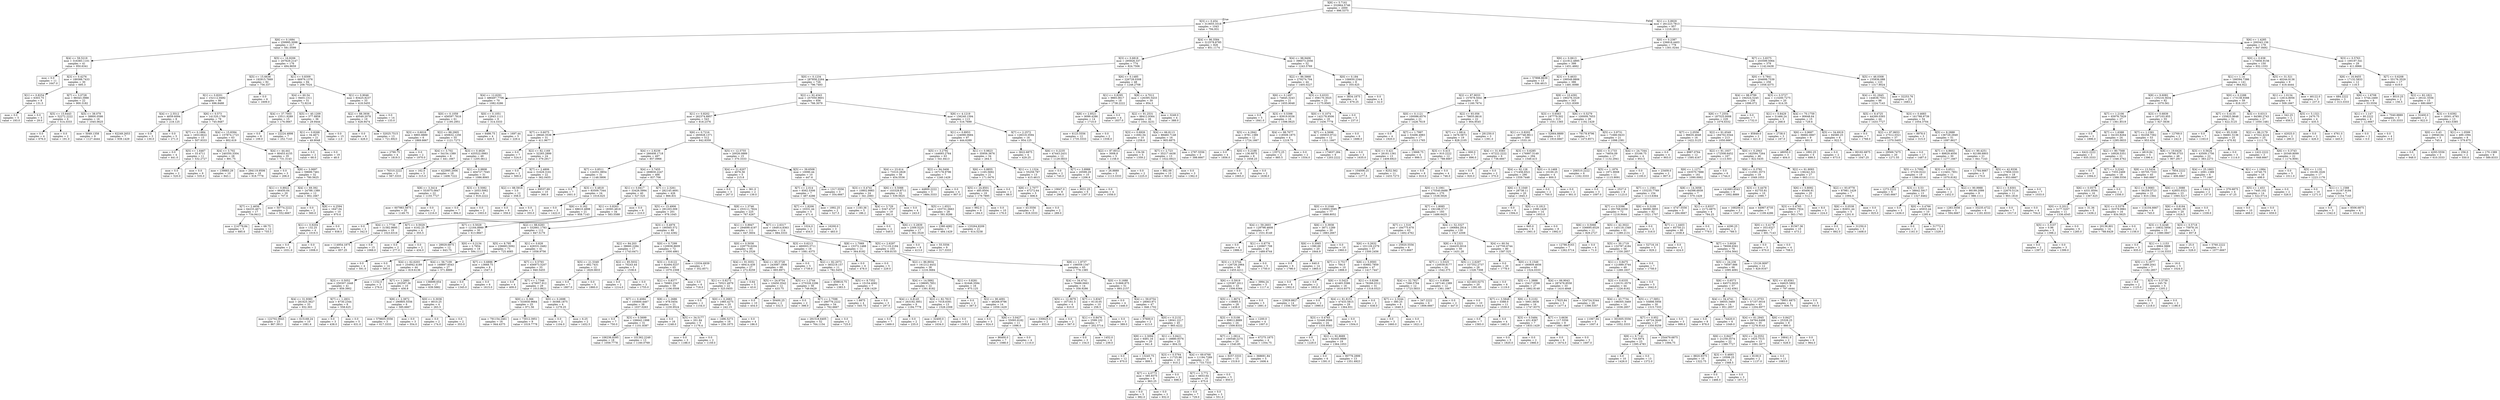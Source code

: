 digraph Tree {
node [shape=box] ;
0 [label="X[8] <= 5.7161\nmse = 332864.5746\nsamples = 2000\nvalue = 996.5375"] ;
1 [label="X[3] <= 0.454\nmse = 313655.3318\nsamples = 1043\nvalue = 794.931"] ;
0 -> 1 [labeldistance=2.5, labelangle=45, headlabel="True"] ;
2 [label="X[6] <= 0.1684\nmse = 259995.3098\nsamples = 217\nvalue = 581.0599"] ;
1 -> 2 ;
3 [label="X[4] <= 59.5219\nmse = 316383.1101\nsamples = 41\nvalue = 950.6341"] ;
2 -> 3 ;
4 [label="mse = 0.0\nsamples = 11\nvalue = 1647.0"] ;
3 -> 4 ;
5 [label="X[3] <= 0.4276\nmse = 189388.7433\nsamples = 30\nvalue = 695.3"] ;
3 -> 5 ;
6 [label="X[1] <= 0.8254\nmse = 6303.75\nsamples = 8\nvalue = 131.5"] ;
5 -> 6 ;
7 [label="mse = 0.0\nsamples = 5\nvalue = 193.0"] ;
6 -> 7 ;
8 [label="mse = 0.0\nsamples = 3\nvalue = 29.0"] ;
6 -> 8 ;
9 [label="X[7] <= 3.0728\nmse = 98343.3988\nsamples = 22\nvalue = 900.3182"] ;
5 -> 9 ;
10 [label="X[5] <= 15.6443\nmse = 52272.2222\nsamples = 6\nvalue = 514.3333"] ;
9 -> 10 ;
11 [label="mse = 0.0\nsamples = 4\nvalue = 676.0"] ;
10 -> 11 ;
12 [label="mse = 0.0\nsamples = 2\nvalue = 191.0"] ;
10 -> 12 ;
13 [label="X[5] <= 38.079\nmse = 38800.0586\nsamples = 16\nvalue = 1045.0625"] ;
9 -> 13 ;
14 [label="mse = 5049.1358\nsamples = 9\nvalue = 1127.4444"] ;
13 -> 14 ;
15 [label="mse = 62249.2653\nsamples = 7\nvalue = 939.1429"] ;
13 -> 15 ;
16 [label="X[5] <= 16.9206\nmse = 207629.2147\nsamples = 176\nvalue = 494.9659"] ;
2 -> 16 ;
17 [label="X[5] <= 15.6638\nmse = 192915.7669\nsamples = 92\nvalue = 756.337"] ;
16 -> 17 ;
18 [label="X[1] <= 0.8201\nmse = 152112.8492\nsamples = 86\nvalue = 696.8488"] ;
17 -> 18 ;
19 [label="X[4] <= 2.5512\nmse = 4659.6094\nsamples = 8\nvalue = 218.125"] ;
18 -> 19 ;
20 [label="mse = 0.0\nsamples = 3\nvalue = 130.0"] ;
19 -> 20 ;
21 [label="mse = 0.0\nsamples = 5\nvalue = 271.0"] ;
19 -> 21 ;
22 [label="X[6] <= 0.573\nmse = 141320.1769\nsamples = 78\nvalue = 745.9487"] ;
18 -> 22 ;
23 [label="X[7] <= 0.1884\nmse = 1653.6622\nsamples = 15\nvalue = 507.9333"] ;
22 -> 23 ;
24 [label="mse = 0.0\nsamples = 4\nvalue = 441.0"] ;
23 -> 24 ;
25 [label="X[5] <= 1.6467\nmse = 33.4711\nsamples = 11\nvalue = 532.2727"] ;
23 -> 25 ;
26 [label="mse = 0.0\nsamples = 2\nvalue = 520.0"] ;
25 -> 26 ;
27 [label="mse = 0.0\nsamples = 9\nvalue = 535.0"] ;
25 -> 27 ;
28 [label="X[4] <= 15.8394\nmse = 157874.1723\nsamples = 63\nvalue = 802.619"] ;
22 -> 28 ;
29 [label="X[4] <= 3.702\nmse = 240350.3304\nsamples = 28\nvalue = 891.75"] ;
28 -> 29 ;
30 [label="mse = 139883.29\nsamples = 10\nvalue = 843.1"] ;
29 -> 30 ;
31 [label="mse = 294119.9506\nsamples = 18\nvalue = 918.7778"] ;
29 -> 31 ;
32 [label="X[4] <= 44.441\nmse = 80453.4155\nsamples = 35\nvalue = 731.3143"] ;
28 -> 32 ;
33 [label="mse = 0.0\nsamples = 3\nvalue = 206.0"] ;
32 -> 33 ;
34 [label="X[8] <= 3.0697\nmse = 59699.7461\nsamples = 32\nvalue = 780.5625"] ;
32 -> 34 ;
35 [label="X[1] <= 0.8922\nmse = 66450.64\nsamples = 20\nvalue = 707.6"] ;
34 -> 35 ;
36 [label="X[7] <= 2.4656\nmse = 64233.4671\nsamples = 17\nvalue = 734.9412"] ;
35 -> 36 ;
37 [label="mse = 214779.84\nsamples = 5\nvalue = 685.6"] ;
36 -> 37 ;
38 [label="mse = 68.75\nsamples = 12\nvalue = 755.5"] ;
36 -> 38 ;
39 [label="mse = 50774.2222\nsamples = 3\nvalue = 552.6667"] ;
35 -> 39 ;
40 [label="X[4] <= 69.392\nmse = 24788.1389\nsamples = 12\nvalue = 902.1667"] ;
34 -> 40 ;
41 [label="mse = 0.0\nsamples = 2\nvalue = 560.0"] ;
40 -> 41 ;
42 [label="X[8] <= 4.2594\nmse = 1647.04\nsamples = 10\nvalue = 970.6"] ;
40 -> 42 ;
43 [label="X[1] <= 0.9204\nmse = 132.25\nsamples = 4\nvalue = 1019.5"] ;
42 -> 43 ;
44 [label="mse = 0.0\nsamples = 2\nvalue = 1031.0"] ;
43 -> 44 ;
45 [label="mse = 0.0\nsamples = 2\nvalue = 1008.0"] ;
43 -> 45 ;
46 [label="mse = 0.0\nsamples = 6\nvalue = 938.0"] ;
42 -> 46 ;
47 [label="mse = 0.0\nsamples = 6\nvalue = 1609.0"] ;
17 -> 47 ;
48 [label="X[1] <= 0.8309\nmse = 66976.1376\nsamples = 84\nvalue = 208.7024"] ;
16 -> 48 ;
49 [label="X[4] <= 60.54\nmse = 9403.1311\nsamples = 51\nvalue = 72.9216"] ;
48 -> 49 ;
50 [label="X[4] <= 37.7003\nmse = 15511.9289\nsamples = 15\nvalue = 176.0667"] ;
49 -> 50 ;
51 [label="mse = 0.0\nsamples = 8\nvalue = 109.0"] ;
50 -> 51 ;
52 [label="mse = 22224.4898\nsamples = 7\nvalue = 252.7143"] ;
50 -> 52 ;
53 [label="X[5] <= 40.1209\nmse = 577.8858\nsamples = 36\nvalue = 29.9444"] ;
49 -> 53 ;
54 [label="X[1] <= 0.8268\nmse = 34.4671\nsamples = 21\nvalue = 49.9048"] ;
53 -> 54 ;
55 [label="mse = 0.0\nsamples = 2\nvalue = 68.0"] ;
54 -> 55 ;
56 [label="mse = 0.0\nsamples = 19\nvalue = 48.0"] ;
54 -> 56 ;
57 [label="mse = 0.0\nsamples = 15\nvalue = 2.0"] ;
53 -> 57 ;
58 [label="X[1] <= 0.9046\nmse = 83425.8237\nsamples = 33\nvalue = 418.5455"] ;
48 -> 58 ;
59 [label="X[2] <= 88.3936\nmse = 40549.2078\nsamples = 19\nvalue = 628.9474"] ;
58 -> 59 ;
60 [label="mse = 0.0\nsamples = 6\nvalue = 428.0"] ;
59 -> 60 ;
61 [label="mse = 32025.7515\nsamples = 13\nvalue = 721.6923"] ;
59 -> 61 ;
62 [label="mse = 0.0\nsamples = 14\nvalue = 133.0"] ;
58 -> 62 ;
63 [label="X[4] <= 96.3584\nmse = 312578.8785\nsamples = 826\nvalue = 851.1174"] ;
1 -> 63 ;
64 [label="X[3] <= 0.6818\nmse = 295926.337\nsamples = 774\nvalue = 824.7506"] ;
63 -> 64 ;
65 [label="X[0] <= 0.1234\nmse = 287858.2264\nsamples = 726\nvalue = 796.7493"] ;
64 -> 65 ;
66 [label="X[4] <= 12.6291\nmse = 486497.7706\nsamples = 70\nvalue = 1082.0286"] ;
65 -> 66 ;
67 [label="X[0] <= 0.1059\nmse = 456597.7818\nsamples = 61\nvalue = 1195.2951"] ;
66 -> 67 ;
68 [label="X[3] <= 0.6016\nmse = 6893.8889\nsamples = 6\nvalue = 1869.6667"] ;
67 -> 68 ;
69 [label="mse = 2790.75\nsamples = 4\nvalue = 1819.5"] ;
68 -> 69 ;
70 [label="mse = 0.0\nsamples = 2\nvalue = 1970.0"] ;
68 -> 70 ;
71 [label="X[2] <= 88.2905\nmse = 450632.1256\nsamples = 55\nvalue = 1121.7273"] ;
67 -> 71 ;
72 [label="X[4] <= 3.702\nmse = 54154.1389\nsamples = 6\nvalue = 441.1667"] ;
71 -> 72 ;
73 [label="mse = 76310.2222\nsamples = 3\nvalue = 567.3333"] ;
72 -> 73 ;
74 [label="mse = 162.0\nsamples = 3\nvalue = 315.0"] ;
72 -> 74 ;
75 [label="X[3] <= 0.4626\nmse = 435522.0983\nsamples = 49\nvalue = 1205.0612"] ;
71 -> 75 ;
76 [label="mse = 422995.2006\nsamples = 18\nvalue = 1408.7222"] ;
75 -> 76 ;
77 [label="X[1] <= 0.9808\nmse = 404727.7045\nsamples = 31\nvalue = 1086.8065"] ;
75 -> 77 ;
78 [label="X[8] <= 3.3414\nmse = 553075.0847\nsamples = 22\nvalue = 1155.7727"] ;
77 -> 78 ;
79 [label="mse = 607983.5875\nsamples = 20\nvalue = 1149.75"] ;
78 -> 79 ;
80 [label="mse = 0.0\nsamples = 2\nvalue = 1216.0"] ;
78 -> 80 ;
81 [label="X[3] <= 0.5082\nmse = 2053.5062\nsamples = 9\nvalue = 918.2222"] ;
77 -> 81 ;
82 [label="mse = 0.0\nsamples = 7\nvalue = 894.0"] ;
81 -> 82 ;
83 [label="mse = 0.0\nsamples = 2\nvalue = 1003.0"] ;
81 -> 83 ;
84 [label="X[0] <= 0.1051\nmse = 12843.1111\nsamples = 9\nvalue = 314.3333"] ;
66 -> 84 ;
85 [label="mse = 6486.75\nsamples = 4\nvalue = 420.5"] ;
84 -> 85 ;
86 [label="mse = 1697.44\nsamples = 5\nvalue = 229.4"] ;
84 -> 86 ;
87 [label="X[2] <= 92.4343\nmse = 257050.9601\nsamples = 656\nvalue = 766.3079"] ;
65 -> 87 ;
88 [label="X[1] <= 0.8202\nmse = 262374.8957\nsamples = 543\nvalue = 818.2376"] ;
87 -> 88 ;
89 [label="X[7] <= 0.6075\nmse = 28640.3538\nsamples = 31\nvalue = 411.9677"] ;
88 -> 89 ;
90 [label="mse = 0.0\nsamples = 7\nvalue = 524.0"] ;
89 -> 90 ;
91 [label="X[2] <= 82.1169\nmse = 32265.2899\nsamples = 24\nvalue = 379.2917"] ;
89 -> 91 ;
92 [label="mse = 0.0\nsamples = 2\nvalue = 569.0"] ;
91 -> 92 ;
93 [label="X[7] <= 2.4806\nmse = 31629.3161\nsamples = 22\nvalue = 362.0455"] ;
91 -> 93 ;
94 [label="X[2] <= 88.5916\nmse = 3.0\nsamples = 12\nvalue = 358.0"] ;
93 -> 94 ;
95 [label="mse = 0.0\nsamples = 9\nvalue = 359.0"] ;
94 -> 95 ;
96 [label="mse = 0.0\nsamples = 3\nvalue = 355.0"] ;
94 -> 96 ;
97 [label="mse = 69537.69\nsamples = 10\nvalue = 366.9"] ;
93 -> 97 ;
98 [label="X[6] <= 0.7216\nmse = 265928.1371\nsamples = 512\nvalue = 842.8359"] ;
88 -> 98 ;
99 [label="X[4] <= 2.8239\nmse = 266408.1718\nsamples = 497\nvalue = 857.0966"] ;
98 -> 99 ;
100 [label="X[7] <= 0.8511\nmse = 124351.9854\nsamples = 31\nvalue = 1148.5806"] ;
99 -> 100 ;
101 [label="mse = 0.0\nsamples = 7\nvalue = 1601.0"] ;
100 -> 101 ;
102 [label="X[3] <= 0.4818\nmse = 83509.7344\nsamples = 24\nvalue = 1016.625"] ;
100 -> 102 ;
103 [label="mse = 0.0\nsamples = 3\nvalue = 1422.0"] ;
102 -> 103 ;
104 [label="X[6] <= 0.162\nmse = 68610.4898\nsamples = 21\nvalue = 958.7143"] ;
102 -> 104 ;
105 [label="mse = 0.0\nsamples = 2\nvalue = 342.0"] ;
104 -> 105 ;
106 [label="X[4] <= 1.7736\nmse = 31582.9695\nsamples = 19\nvalue = 1023.6316"] ;
104 -> 106 ;
107 [label="mse = 114954.1875\nsamples = 4\nvalue = 857.25"] ;
106 -> 107 ;
108 [label="mse = 0.0\nsamples = 15\nvalue = 1068.0"] ;
106 -> 108 ;
109 [label="X[4] <= 3.7455\nmse = 269830.2247\nsamples = 466\nvalue = 837.706"] ;
99 -> 109 ;
110 [label="X[1] <= 0.8417\nmse = 33426.5994\nsamples = 40\nvalue = 527.525"] ;
109 -> 110 ;
111 [label="X[1] <= 0.8263\nmse = 18393.4818\nsamples = 34\nvalue = 583.5588"] ;
110 -> 111 ;
112 [label="X[7] <= 0.5029\nmse = 6162.25\nsamples = 4\nvalue = 355.5"] ;
111 -> 112 ;
113 [label="mse = 0.0\nsamples = 2\nvalue = 277.0"] ;
112 -> 113 ;
114 [label="mse = 0.0\nsamples = 2\nvalue = 434.0"] ;
112 -> 114 ;
115 [label="X[7] <= 0.5029\nmse = 12164.8989\nsamples = 30\nvalue = 613.9667"] ;
111 -> 115 ;
116 [label="mse = 28929.6875\nsamples = 12\nvalue = 643.75"] ;
115 -> 116 ;
117 [label="X[0] <= 0.2134\nmse = 2.7654\nsamples = 18\nvalue = 594.1111"] ;
115 -> 117 ;
118 [label="mse = 0.0\nsamples = 4\nvalue = 591.0"] ;
117 -> 118 ;
119 [label="mse = 0.0\nsamples = 14\nvalue = 595.0"] ;
117 -> 119 ;
120 [label="mse = 0.0\nsamples = 6\nvalue = 210.0"] ;
110 -> 120 ;
121 [label="X[7] <= 2.3261\nmse = 282145.4691\nsamples = 426\nvalue = 866.831"] ;
109 -> 121 ;
122 [label="X[5] <= 15.4906\nmse = 291203.009\nsamples = 201\nvalue = 978.1045"] ;
121 -> 122 ;
123 [label="X[2] <= 88.6283\nmse = 332661.1783\nsamples = 112\nvalue = 847.5179"] ;
122 -> 123 ;
124 [label="X[5] <= 8.795\nmse = 236683.5092\nsamples = 71\nvalue = 725.4085"] ;
123 -> 124 ;
125 [label="X[4] <= 62.6203\nmse = 254942.4189\nsamples = 44\nvalue = 819.6136"] ;
124 -> 125 ;
126 [label="X[3] <= 0.5052\nmse = 250307.1648\nsamples = 41\nvalue = 859.3902"] ;
125 -> 126 ;
127 [label="X[4] <= 31.9383\nmse = 281625.3627\nsamples = 33\nvalue = 932.303"] ;
126 -> 127 ;
128 [label="mse = 122702.0643\nsamples = 23\nvalue = 867.3913"] ;
127 -> 128 ;
129 [label="mse = 615168.24\nsamples = 10\nvalue = 1081.6"] ;
127 -> 129 ;
130 [label="X[7] <= 1.2831\nmse = 8730.2344\nsamples = 8\nvalue = 558.625"] ;
126 -> 130 ;
131 [label="mse = 0.0\nsamples = 3\nvalue = 438.0"] ;
130 -> 131 ;
132 [label="mse = 0.0\nsamples = 5\nvalue = 631.0"] ;
130 -> 132 ;
133 [label="mse = 1152.0\nsamples = 3\nvalue = 276.0"] ;
125 -> 133 ;
134 [label="X[4] <= 56.7109\nmse = 168897.6543\nsamples = 27\nvalue = 571.8889"] ;
124 -> 134 ;
135 [label="X[7] <= 1.2683\nmse = 202597.36\nsamples = 10\nvalue = 456.8"] ;
134 -> 135 ;
136 [label="X[8] <= 2.3872\nmse = 290805.5556\nsamples = 6\nvalue = 585.6667"] ;
135 -> 136 ;
137 [label="mse = 579605.5556\nsamples = 3\nvalue = 617.3333"] ;
136 -> 137 ;
138 [label="mse = 0.0\nsamples = 3\nvalue = 554.0"] ;
136 -> 138 ;
139 [label="X[0] <= 0.3036\nmse = 8010.25\nsamples = 4\nvalue = 263.5"] ;
135 -> 139 ;
140 [label="mse = 0.0\nsamples = 2\nvalue = 174.0"] ;
139 -> 140 ;
141 [label="mse = 0.0\nsamples = 2\nvalue = 353.0"] ;
139 -> 141 ;
142 [label="mse = 136699.654\nsamples = 17\nvalue = 639.5882"] ;
134 -> 142 ;
143 [label="X[1] <= 0.828\nmse = 428331.0482\nsamples = 41\nvalue = 1058.9756"] ;
123 -> 143 ;
144 [label="X[7] <= 0.6896\nmse = 13668.75\nsamples = 8\nvalue = 1547.5"] ;
143 -> 144 ;
145 [label="mse = 0.0\nsamples = 2\nvalue = 1345.0"] ;
144 -> 145 ;
146 [label="mse = 0.0\nsamples = 6\nvalue = 1615.0"] ;
144 -> 146 ;
147 [label="X[7] <= 0.5793\nmse = 456973.5207\nsamples = 33\nvalue = 940.5455"] ;
143 -> 147 ;
148 [label="mse = 0.0\nsamples = 4\nvalue = 409.0"] ;
147 -> 148 ;
149 [label="X[7] <= 1.7346\nmse = 475657.912\nsamples = 29\nvalue = 1013.8621"] ;
147 -> 149 ;
150 [label="X[0] <= 0.366\nmse = 533930.9664\nsamples = 25\nvalue = 971.56"] ;
149 -> 150 ;
151 [label="mse = 791154.2461\nsamples = 16\nvalue = 944.4375"] ;
150 -> 151 ;
152 [label="mse = 73012.3951\nsamples = 9\nvalue = 1019.7778"] ;
150 -> 152 ;
153 [label="X[0] <= 0.2698\nmse = 30366.1875\nsamples = 4\nvalue = 1278.25"] ;
149 -> 153 ;
154 [label="mse = 0.0\nsamples = 2\nvalue = 1104.0"] ;
153 -> 154 ;
155 [label="mse = 6.25\nsamples = 2\nvalue = 1452.5"] ;
153 -> 155 ;
156 [label="X[3] <= 0.4976\nmse = 190565.572\nsamples = 89\nvalue = 1142.4382"] ;
122 -> 156 ;
157 [label="X[2] <= 84.203\nmse = 38660.2284\nsamples = 17\nvalue = 1743.6471"] ;
156 -> 157 ;
158 [label="X[5] <= 21.5349\nmse = 682.7431\nsamples = 12\nvalue = 1829.0833"] ;
157 -> 158 ;
159 [label="mse = 0.0\nsamples = 7\nvalue = 1807.0"] ;
158 -> 159 ;
160 [label="mse = 0.0\nsamples = 5\nvalue = 1860.0"] ;
158 -> 160 ;
161 [label="X[2] <= 85.5032\nmse = 70243.44\nsamples = 5\nvalue = 1538.6"] ;
157 -> 161 ;
162 [label="mse = 0.0\nsamples = 2\nvalue = 1214.0"] ;
161 -> 162 ;
163 [label="mse = 0.0\nsamples = 3\nvalue = 1755.0"] ;
161 -> 163 ;
164 [label="X[0] <= 0.7299\nmse = 120938.8609\nsamples = 72\nvalue = 1000.4861"] ;
156 -> 164 ;
165 [label="X[3] <= 0.6122\nmse = 82494.0237\nsamples = 65\nvalue = 1070.2308"] ;
164 -> 165 ;
166 [label="X[1] <= 0.8377\nmse = 76983.2347\nsamples = 59\nvalue = 1106.0508"] ;
165 -> 166 ;
167 [label="X[7] <= 0.4084\nmse = 105600.4467\nsamples = 38\nvalue = 1037.0263"] ;
166 -> 167 ;
168 [label="mse = 0.0\nsamples = 7\nvalue = 750.0"] ;
167 -> 168 ;
169 [label="X[3] <= 0.5699\nmse = 106642.1998\nsamples = 31\nvalue = 1101.8387"] ;
167 -> 169 ;
170 [label="mse = 106236.8395\nsamples = 18\nvalue = 1059.7778"] ;
169 -> 170 ;
171 [label="mse = 101362.2249\nsamples = 13\nvalue = 1160.0769"] ;
169 -> 171 ;
172 [label="X[8] <= 1.2686\nmse = 978.0454\nsamples = 21\nvalue = 1230.9524"] ;
166 -> 172 ;
173 [label="mse = 0.0\nsamples = 16\nvalue = 1248.0"] ;
172 -> 173 ;
174 [label="X[5] <= 34.5177\nmse = 201.84\nsamples = 5\nvalue = 1176.4"] ;
172 -> 174 ;
175 [label="mse = 0.0\nsamples = 3\nvalue = 1188.0"] ;
174 -> 175 ;
176 [label="mse = 0.0\nsamples = 2\nvalue = 1159.0"] ;
174 -> 176 ;
177 [label="mse = 0.0\nsamples = 6\nvalue = 718.0"] ;
165 -> 177 ;
178 [label="mse = 13334.6939\nsamples = 7\nvalue = 352.8571"] ;
164 -> 178 ;
179 [label="X[8] <= 1.3746\nmse = 253111.7824\nsamples = 225\nvalue = 767.4267"] ;
121 -> 179 ;
180 [label="X[1] <= 0.8947\nmse = 294699.4197\nsamples = 111\nvalue = 647.3604"] ;
179 -> 180 ;
181 [label="X[0] <= 0.5036\nmse = 229779.6204\nsamples = 95\nvalue = 574.2526"] ;
180 -> 181 ;
182 [label="X[4] <= 91.9351\nmse = 69414.439\nsamples = 27\nvalue = 272.9259"] ;
181 -> 182 ;
183 [label="X[1] <= 0.8273\nmse = 70521.4979\nsamples = 22\nvalue = 325.0455"] ;
182 -> 183 ;
184 [label="mse = 0.0\nsamples = 2\nvalue = 1154.0"] ;
183 -> 184 ;
185 [label="X[0] <= 0.2683\nmse = 1985.4275\nsamples = 20\nvalue = 242.15"] ;
183 -> 185 ;
186 [label="mse = 1496.5273\nsamples = 16\nvalue = 256.1875"] ;
185 -> 186 ;
187 [label="mse = 0.0\nsamples = 4\nvalue = 186.0"] ;
185 -> 187 ;
188 [label="mse = 0.64\nsamples = 5\nvalue = 43.6"] ;
182 -> 188 ;
189 [label="X[4] <= 65.5728\nmse = 243087.1806\nsamples = 68\nvalue = 693.8971"] ;
181 -> 189 ;
190 [label="X[5] <= 24.9754\nmse = 10450.3542\nsamples = 12\nvalue = 433.75"] ;
189 -> 190 ;
191 [label="mse = 0.0\nsamples = 10\nvalue = 454.0"] ;
190 -> 191 ;
192 [label="mse = 50400.25\nsamples = 2\nvalue = 332.5"] ;
190 -> 192 ;
193 [label="X[5] <= 1.2744\nmse = 275328.2296\nsamples = 56\nvalue = 749.6429"] ;
189 -> 193 ;
194 [label="mse = 0.0\nsamples = 2\nvalue = 398.0"] ;
193 -> 194 ;
195 [label="X[7] <= 2.7598\nmse = 280776.2222\nsamples = 54\nvalue = 762.6667"] ;
193 -> 195 ;
196 [label="mse = 291518.6405\nsamples = 52\nvalue = 764.1154"] ;
195 -> 196 ;
197 [label="mse = 0.0\nsamples = 2\nvalue = 725.0"] ;
195 -> 197 ;
198 [label="X[3] <= 0.6213\nmse = 460003.3711\nsamples = 16\nvalue = 1081.4375"] ;
180 -> 198 ;
199 [label="mse = 0.0\nsamples = 5\nvalue = 1739.0"] ;
198 -> 199 ;
200 [label="X[2] <= 82.2073\nmse = 383219.157\nsamples = 11\nvalue = 782.5455"] ;
198 -> 200 ;
201 [label="mse = 459816.75\nsamples = 4\nvalue = 1383.5"] ;
200 -> 201 ;
202 [label="X[5] <= 8.7352\nmse = 15154.4082\nsamples = 7\nvalue = 439.1429"] ;
200 -> 202 ;
203 [label="mse = 1.6875\nsamples = 4\nvalue = 545.75"] ;
202 -> 203 ;
204 [label="mse = 0.0\nsamples = 3\nvalue = 297.0"] ;
202 -> 204 ;
205 [label="X[7] <= 2.6317\nmse = 184914.8363\nsamples = 114\nvalue = 884.3333"] ;
179 -> 205 ;
206 [label="X[8] <= 1.7069\nmse = 15372.1488\nsamples = 11\nvalue = 364.8182"] ;
205 -> 206 ;
207 [label="mse = 0.0\nsamples = 6\nvalue = 478.0"] ;
206 -> 207 ;
208 [label="mse = 0.0\nsamples = 5\nvalue = 229.0"] ;
206 -> 208 ;
209 [label="X[5] <= 2.6297\nmse = 171119.2184\nsamples = 103\nvalue = 939.8155"] ;
205 -> 209 ;
210 [label="X[2] <= 86.8934\nmse = 161212.4432\nsamples = 38\nvalue = 1216.3684"] ;
209 -> 210 ;
211 [label="X[4] <= 14.5892\nmse = 138695.7851\nsamples = 22\nvalue = 1391.8182"] ;
210 -> 211 ;
212 [label="X[4] <= 6.8145\nmse = 263192.3951\nsamples = 9\nvalue = 1194.7778"] ;
211 -> 212 ;
213 [label="mse = 0.0\nsamples = 7\nvalue = 1469.0"] ;
212 -> 213 ;
214 [label="mse = 0.0\nsamples = 2\nvalue = 235.0"] ;
212 -> 214 ;
215 [label="X[2] <= 82.7815\nmse = 7018.6391\nsamples = 13\nvalue = 1528.2308"] ;
211 -> 215 ;
216 [label="mse = 32400.0\nsamples = 2\nvalue = 1634.0"] ;
215 -> 216 ;
217 [label="mse = 0.0\nsamples = 11\nvalue = 1509.0"] ;
215 -> 217 ;
218 [label="X[1] <= 0.8281\nmse = 91648.3594\nsamples = 16\nvalue = 975.125"] ;
210 -> 218 ;
219 [label="mse = 0.0\nsamples = 2\nvalue = 387.0"] ;
218 -> 219 ;
220 [label="X[2] <= 90.4091\nmse = 48268.9796\nsamples = 14\nvalue = 1059.1429"] ;
218 -> 220 ;
221 [label="mse = 0.0\nsamples = 3\nvalue = 924.0"] ;
220 -> 221 ;
222 [label="X[8] <= 3.0427\nmse = 55093.8182\nsamples = 11\nvalue = 1096.0"] ;
220 -> 222 ;
223 [label="mse = 86400.0\nsamples = 7\nvalue = 1088.0"] ;
222 -> 223 ;
224 [label="mse = 0.0\nsamples = 4\nvalue = 1110.0"] ;
222 -> 224 ;
225 [label="X[8] <= 1.9737\nmse = 106059.1347\nsamples = 65\nvalue = 778.1385"] ;
209 -> 225 ;
226 [label="X[4] <= 34.4741\nmse = 79488.0663\nsamples = 14\nvalue = 358.9286"] ;
225 -> 226 ;
227 [label="X[5] <= 12.3679\nmse = 167161.5\nsamples = 4\nvalue = 610.0"] ;
226 -> 227 ;
228 [label="mse = 330625.0\nsamples = 2\nvalue = 653.0"] ;
227 -> 228 ;
229 [label="mse = 0.0\nsamples = 2\nvalue = 567.0"] ;
227 -> 229 ;
230 [label="X[7] <= 3.8347\nmse = 9118.05\nsamples = 10\nvalue = 258.5"] ;
226 -> 230 ;
231 [label="X[1] <= 0.8476\nmse = 2599.102\nsamples = 7\nvalue = 202.5714"] ;
230 -> 231 ;
232 [label="mse = 0.0\nsamples = 3\nvalue = 154.0"] ;
231 -> 232 ;
233 [label="mse = 1452.0\nsamples = 4\nvalue = 239.0"] ;
231 -> 233 ;
234 [label="mse = 0.0\nsamples = 3\nvalue = 389.0"] ;
230 -> 234 ;
235 [label="X[0] <= 0.1688\nmse = 51868.875\nsamples = 51\nvalue = 893.2157"] ;
225 -> 235 ;
236 [label="mse = 0.0\nsamples = 4\nvalue = 1446.0"] ;
235 -> 236 ;
237 [label="X[4] <= 59.6754\nmse = 28063.971\nsamples = 47\nvalue = 846.1702"] ;
235 -> 237 ;
238 [label="mse = 57600.0\nsamples = 2\nvalue = 413.0"] ;
237 -> 238 ;
239 [label="X[0] <= 0.2132\nmse = 18041.2217\nsamples = 45\nvalue = 865.4222"] ;
237 -> 239 ;
240 [label="X[8] <= 2.3094\nmse = 6491.16\nsamples = 20\nvalue = 941.8"] ;
239 -> 240 ;
241 [label="mse = 0.0\nsamples = 12\nvalue = 970.0"] ;
240 -> 241 ;
242 [label="mse = 13245.75\nsamples = 8\nvalue = 899.5"] ;
240 -> 242 ;
243 [label="X[1] <= 0.8421\nmse = 18880.9376\nsamples = 25\nvalue = 804.32"] ;
239 -> 243 ;
244 [label="X[3] <= 0.5764\nmse = 11725.96\nsamples = 10\nvalue = 910.2"] ;
243 -> 244 ;
245 [label="X[7] <= 4.0773\nmse = 585.9375\nsamples = 8\nvalue = 963.25"] ;
244 -> 245 ;
246 [label="mse = 0.0\nsamples = 5\nvalue = 982.0"] ;
245 -> 246 ;
247 [label="mse = 0.0\nsamples = 3\nvalue = 932.0"] ;
245 -> 247 ;
248 [label="mse = 0.0\nsamples = 2\nvalue = 698.0"] ;
244 -> 248 ;
249 [label="X[4] <= 69.6768\nmse = 11194.7289\nsamples = 15\nvalue = 733.7333"] ;
243 -> 249 ;
250 [label="X[7] <= 3.772\nmse = 6653.64\nsamples = 10\nvalue = 675.6"] ;
249 -> 250 ;
251 [label="mse = 0.0\nsamples = 7\nvalue = 729.0"] ;
250 -> 251 ;
252 [label="mse = 0.0\nsamples = 3\nvalue = 551.0"] ;
250 -> 252 ;
253 [label="mse = 0.0\nsamples = 5\nvalue = 850.0"] ;
249 -> 253 ;
254 [label="X[5] <= 12.5755\nmse = 20026.0889\nsamples = 15\nvalue = 370.3333"] ;
98 -> 254 ;
255 [label="X[4] <= 21.6207\nmse = 4076.56\nsamples = 5\nvalue = 215.8"] ;
254 -> 255 ;
256 [label="mse = 0.0\nsamples = 3\nvalue = 267.0"] ;
255 -> 256 ;
257 [label="mse = 361.0\nsamples = 2\nvalue = 139.0"] ;
255 -> 257 ;
258 [label="X[5] <= 39.6508\nmse = 10090.44\nsamples = 10\nvalue = 447.6"] ;
254 -> 258 ;
259 [label="X[7] <= 2.014\nmse = 8562.5306\nsamples = 7\nvalue = 487.4286"] ;
258 -> 259 ;
260 [label="X[7] <= 1.8206\nmse = 10331.44\nsamples = 5\nvalue = 471.4"] ;
259 -> 260 ;
261 [label="mse = 1024.0\nsamples = 2\nvalue = 454.0"] ;
260 -> 261 ;
262 [label="mse = 16200.0\nsamples = 3\nvalue = 483.0"] ;
260 -> 262 ;
263 [label="mse = 1892.25\nsamples = 2\nvalue = 527.5"] ;
259 -> 263 ;
264 [label="mse = 1317.5556\nsamples = 3\nvalue = 354.6667"] ;
258 -> 264 ;
265 [label="X[8] <= 4.1219\nmse = 156240.1594\nsamples = 113\nvalue = 516.7699"] ;
87 -> 265 ;
266 [label="X[1] <= 0.8953\nmse = 124090.0684\nsamples = 97\nvalue = 444.6289"] ;
265 -> 266 ;
267 [label="X[5] <= 3.2792\nmse = 144693.2764\nsamples = 63\nvalue = 541.8413"] ;
266 -> 267 ;
268 [label="X[4] <= 23.614\nmse = 73310.2828\nsamples = 56\nvalue = 454.5536"] ;
267 -> 268 ;
269 [label="X[3] <= 0.4741\nmse = 10802.9983\nsamples = 24\nvalue = 341.2083"] ;
268 -> 269 ;
270 [label="mse = 1183.36\nsamples = 5\nvalue = 186.2"] ;
269 -> 270 ;
271 [label="X[4] <= 3.729\nmse = 5347.4737\nsamples = 19\nvalue = 382.0"] ;
269 -> 271 ;
272 [label="mse = 0.0\nsamples = 2\nvalue = 549.0"] ;
271 -> 272 ;
273 [label="X[6] <= 0.2839\nmse = 2309.5225\nsamples = 17\nvalue = 362.3529"] ;
271 -> 273 ;
274 [label="mse = 0.0\nsamples = 8\nvalue = 413.0"] ;
273 -> 274 ;
275 [label="mse = 55.5556\nsamples = 9\nvalue = 317.3333"] ;
273 -> 275 ;
276 [label="X[6] <= 0.5088\nmse = 103328.8711\nsamples = 32\nvalue = 539.5625"] ;
268 -> 276 ;
277 [label="mse = 0.0\nsamples = 4\nvalue = 243.0"] ;
276 -> 277 ;
278 [label="X[5] <= 1.6521\nmse = 103731.0663\nsamples = 28\nvalue = 581.9286"] ;
276 -> 278 ;
279 [label="mse = 2380.4082\nsamples = 7\nvalue = 484.1429"] ;
278 -> 279 ;
280 [label="mse = 133264.8209\nsamples = 21\nvalue = 614.5238"] ;
278 -> 280 ;
281 [label="X[2] <= 94.3406\nmse = 167178.9796\nsamples = 7\nvalue = 1240.1429"] ;
267 -> 281 ;
282 [label="mse = 44800.2222\nsamples = 3\nvalue = 1684.3333"] ;
281 -> 282 ;
283 [label="mse = 0.0\nsamples = 4\nvalue = 907.0"] ;
281 -> 283 ;
284 [label="X[1] <= 0.9823\nmse = 35956.3676\nsamples = 34\nvalue = 264.5"] ;
266 -> 284 ;
285 [label="X[6] <= 0.8855\nmse = 1165.5692\nsamples = 21\nvalue = 171.0476"] ;
284 -> 285 ;
286 [label="X[5] <= 24.8501\nmse = 485.8504\nsamples = 19\nvalue = 179.7895"] ;
285 -> 286 ;
287 [label="mse = 992.0\nsamples = 9\nvalue = 184.0"] ;
286 -> 287 ;
288 [label="mse = 0.0\nsamples = 10\nvalue = 176.0"] ;
286 -> 288 ;
289 [label="mse = 0.0\nsamples = 2\nvalue = 88.0"] ;
285 -> 289 ;
290 [label="X[1] <= 1.1324\nmse = 55259.787\nsamples = 13\nvalue = 415.4615"] ;
284 -> 290 ;
291 [label="X[8] <= 2.7077\nmse = 67272.64\nsamples = 5\nvalue = 606.6"] ;
290 -> 291 ;
292 [label="mse = 43.5556\nsamples = 3\nvalue = 818.3333"] ;
291 -> 292 ;
293 [label="mse = 0.0\nsamples = 2\nvalue = 289.0"] ;
291 -> 293 ;
294 [label="mse = 10647.0\nsamples = 8\nvalue = 296.0"] ;
290 -> 294 ;
295 [label="X[7] <= 2.2572\nmse = 128319.3594\nsamples = 16\nvalue = 954.125"] ;
265 -> 295 ;
296 [label="mse = 3622.6875\nsamples = 4\nvalue = 429.25"] ;
295 -> 296 ;
297 [label="X[6] <= 0.2235\nmse = 47443.2431\nsamples = 12\nvalue = 1129.0833"] ;
295 -> 297 ;
298 [label="mse = 0.0\nsamples = 2\nvalue = 740.0"] ;
297 -> 298 ;
299 [label="X[7] <= 3.8988\nmse = 20599.29\nsamples = 10\nvalue = 1206.9"] ;
297 -> 299 ;
300 [label="mse = 9031.25\nsamples = 6\nvalue = 1307.5"] ;
299 -> 300 ;
301 [label="mse = 0.0\nsamples = 4\nvalue = 1056.0"] ;
299 -> 301 ;
302 [label="X[6] <= 0.1485\nmse = 226728.0308\nsamples = 48\nvalue = 1248.2708"] ;
64 -> 302 ;
303 [label="X[1] <= 0.8295\nmse = 9865.0617\nsamples = 18\nvalue = 1738.2222"] ;
302 -> 303 ;
304 [label="X[8] <= 2.8521\nmse = 9099.4286\nsamples = 14\nvalue = 1710.0"] ;
303 -> 304 ;
305 [label="mse = 6123.5556\nsamples = 12\nvalue = 1735.3333"] ;
304 -> 305 ;
306 [label="mse = 0.0\nsamples = 2\nvalue = 1558.0"] ;
304 -> 306 ;
307 [label="mse = 0.0\nsamples = 4\nvalue = 1837.0"] ;
303 -> 307 ;
308 [label="X[8] <= 4.7012\nmse = 126395.5433\nsamples = 30\nvalue = 954.3"] ;
302 -> 308 ;
309 [label="X[2] <= 91.2531\nmse = 88412.9364\nsamples = 26\nvalue = 1041.4231"] ;
308 -> 309 ;
310 [label="X[3] <= 0.6926\nmse = 11692.04\nsamples = 10\nvalue = 1258.6"] ;
309 -> 310 ;
311 [label="X[2] <= 87.6012\nmse = 3008.8\nsamples = 5\nvalue = 1158.0"] ;
310 -> 311 ;
312 [label="mse = 26.8889\nsamples = 3\nvalue = 1113.3333"] ;
311 -> 312 ;
313 [label="mse = 0.0\nsamples = 2\nvalue = 1225.0"] ;
311 -> 313 ;
314 [label="mse = 134.56\nsamples = 5\nvalue = 1359.2"] ;
310 -> 314 ;
315 [label="X[4] <= 66.8113\nmse = 88460.7148\nsamples = 16\nvalue = 905.6875"] ;
309 -> 315 ;
316 [label="X[7] <= 2.723\nmse = 35217.4438\nsamples = 13\nvalue = 1022.6923"] ;
315 -> 316 ;
317 [label="mse = 882.09\nsamples = 10\nvalue = 920.9"] ;
316 -> 317 ;
318 [label="mse = 0.0\nsamples = 3\nvalue = 1362.0"] ;
316 -> 318 ;
319 [label="mse = 2787.5556\nsamples = 3\nvalue = 398.6667"] ;
315 -> 319 ;
320 [label="mse = 3249.0\nsamples = 4\nvalue = 388.0"] ;
308 -> 320 ;
321 [label="X[4] <= 98.9406\nmse = 396073.2056\nsamples = 52\nvalue = 1243.5769"] ;
63 -> 321 ;
322 [label="X[2] <= 86.5868\nmse = 279274.704\nsamples = 44\nvalue = 1405.0227"] ;
321 -> 322 ;
323 [label="X[6] <= 0.1497\nmse = 74645.3243\nsamples = 21\nvalue = 1655.9048"] ;
322 -> 323 ;
324 [label="mse = 0.0\nsamples = 5\nvalue = 1841.0"] ;
323 -> 324 ;
325 [label="X[3] <= 0.5398\nmse = 83919.9336\nsamples = 16\nvalue = 1598.0625"] ;
323 -> 325 ;
326 [label="X[5] <= 4.2942\nmse = 8781.1389\nsamples = 12\nvalue = 1724.1667"] ;
325 -> 326 ;
327 [label="mse = 0.0\nsamples = 4\nvalue = 1856.0"] ;
326 -> 327 ;
328 [label="X[0] <= 0.2188\nmse = 136.6875\nsamples = 8\nvalue = 1658.25"] ;
326 -> 328 ;
329 [label="mse = 0.0\nsamples = 6\nvalue = 1665.0"] ;
328 -> 329 ;
330 [label="mse = 0.0\nsamples = 2\nvalue = 1638.0"] ;
328 -> 330 ;
331 [label="X[4] <= 98.7677\nmse = 118509.1875\nsamples = 4\nvalue = 1219.75"] ;
325 -> 331 ;
332 [label="mse = 13572.25\nsamples = 2\nvalue = 885.5"] ;
331 -> 332 ;
333 [label="mse = 0.0\nsamples = 2\nvalue = 1554.0"] ;
331 -> 333 ;
334 [label="X[3] <= 0.6333\nmse = 356170.3025\nsamples = 23\nvalue = 1175.9565"] ;
322 -> 334 ;
335 [label="X[0] <= 0.1074\nmse = 142178.9506\nsamples = 18\nvalue = 1436.7778"] ;
334 -> 335 ;
336 [label="X[7] <= 4.5696\nmse = 165933.9722\nsamples = 12\nvalue = 1311.1667"] ;
335 -> 336 ;
337 [label="mse = 174637.284\nsamples = 9\nvalue = 1203.2222"] ;
336 -> 337 ;
338 [label="mse = 0.0\nsamples = 3\nvalue = 1635.0"] ;
336 -> 338 ;
339 [label="mse = 0.0\nsamples = 6\nvalue = 1688.0"] ;
335 -> 339 ;
340 [label="mse = 0.0\nsamples = 5\nvalue = 237.0"] ;
334 -> 340 ;
341 [label="X[0] <= 0.184\nmse = 106650.2344\nsamples = 8\nvalue = 355.625"] ;
321 -> 341 ;
342 [label="mse = 3834.1875\nsamples = 4\nvalue = 679.25"] ;
341 -> 342 ;
343 [label="mse = 0.0\nsamples = 4\nvalue = 32.0"] ;
341 -> 343 ;
344 [label="X[1] <= 0.8929\nmse = 261223.7813\nsamples = 957\nvalue = 1216.2612"] ;
0 -> 344 [labeldistance=2.5, labelangle=-45, headlabel="False"] ;
345 [label="X[0] <= 0.2387\nmse = 236818.4403\nsamples = 778\nvalue = 1301.0244"] ;
344 -> 345 ;
346 [label="X[6] <= 0.0613\nmse = 221912.4895\nsamples = 399\nvalue = 1451.4662"] ;
345 -> 346 ;
347 [label="mse = 57898.8639\nsamples = 13\nvalue = 556.4615"] ;
346 -> 347 ;
348 [label="X[3] <= 0.4633\nmse = 199549.8806\nsamples = 386\nvalue = 1481.6088"] ;
346 -> 348 ;
349 [label="X[2] <= 87.9033\nmse = 157678.5041\nsamples = 43\nvalue = 1160.7674"] ;
348 -> 349 ;
350 [label="X[0] <= 0.1121\nmse = 100086.6576\nsamples = 21\nvalue = 1428.7619"] ;
349 -> 350 ;
351 [label="mse = 0.0\nsamples = 4\nvalue = 1920.0"] ;
350 -> 351 ;
352 [label="X[7] <= 1.7997\nmse = 53496.4983\nsamples = 17\nvalue = 1313.1765"] ;
350 -> 352 ;
353 [label="X[3] <= 0.421\nmse = 26161.1361\nsamples = 13\nvalue = 1409.6923"] ;
352 -> 353 ;
354 [label="mse = 104006.25\nsamples = 2\nvalue = 1277.5"] ;
353 -> 354 ;
355 [label="mse = 8252.562\nsamples = 11\nvalue = 1433.7273"] ;
353 -> 355 ;
356 [label="mse = 13668.75\nsamples = 4\nvalue = 999.5"] ;
352 -> 356 ;
357 [label="X[2] <= 93.056\nmse = 78655.8616\nsamples = 22\nvalue = 904.9545"] ;
349 -> 357 ;
358 [label="X[7] <= 1.0814\nmse = 3476.5873\nsamples = 19\nvalue = 828.2105"] ;
357 -> 358 ;
359 [label="X[3] <= 0.415\nmse = 910.2222\nsamples = 12\nvalue = 788.6667"] ;
358 -> 359 ;
360 [label="mse = 0.0\nsamples = 8\nvalue = 810.0"] ;
359 -> 360 ;
361 [label="mse = 0.0\nsamples = 4\nvalue = 746.0"] ;
359 -> 361 ;
362 [label="mse = 600.0\nsamples = 7\nvalue = 896.0"] ;
358 -> 362 ;
363 [label="mse = 281250.0\nsamples = 3\nvalue = 1391.0"] ;
357 -> 363 ;
364 [label="X[8] <= 10.4391\nmse = 190276.3329\nsamples = 343\nvalue = 1521.8309"] ;
348 -> 364 ;
365 [label="X[3] <= 0.6563\nmse = 187779.502\nsamples = 315\nvalue = 1551.1365"] ;
364 -> 365 ;
366 [label="X[1] <= 0.8202\nmse = 187748.9811\nsamples = 300\nvalue = 1533.16"] ;
365 -> 366 ;
367 [label="X[4] <= 31.9383\nmse = 67222.2222\nsamples = 6\nvalue = 736.6667"] ;
366 -> 367 ;
368 [label="mse = 0.0\nsamples = 4\nvalue = 920.0"] ;
367 -> 368 ;
369 [label="mse = 0.0\nsamples = 2\nvalue = 370.0"] ;
367 -> 369 ;
370 [label="X[3] <= 0.6285\nmse = 176997.5149\nsamples = 294\nvalue = 1549.415"] ;
366 -> 370 ;
371 [label="X[4] <= 92.128\nmse = 171456.6521\nsamples = 290\nvalue = 1559.7448"] ;
370 -> 371 ;
372 [label="X[0] <= 0.1061\nmse = 175540.8488\nsamples = 270\nvalue = 1538.5926"] ;
371 -> 372 ;
373 [label="X[0] <= 0.1046\nmse = 110093.5595\nsamples = 77\nvalue = 1668.8052"] ;
372 -> 373 ;
374 [label="X[4] <= 59.2603\nmse = 129798.4608\nsamples = 47\nvalue = 1531.9149"] ;
373 -> 374 ;
375 [label="mse = 0.0\nsamples = 4\nvalue = 1986.0"] ;
374 -> 375 ;
376 [label="X[1] <= 0.8776\nmse = 120907.708\nsamples = 43\nvalue = 1489.6744"] ;
374 -> 376 ;
377 [label="X[3] <= 0.5744\nmse = 126726.2964\nsamples = 38\nvalue = 1455.4211"] ;
376 -> 377 ;
378 [label="X[6] <= 0.5919\nmse = 125387.2011\nsamples = 33\nvalue = 1506.6364"] ;
377 -> 378 ;
379 [label="X[5] <= 1.8674\nmse = 116685.5\nsamples = 28\nvalue = 1438.0"] ;
378 -> 379 ;
380 [label="X[3] <= 0.5108\nmse = 99812.8889\nsamples = 24\nvalue = 1509.8333"] ;
379 -> 380 ;
381 [label="X[7] <= 1.0814\nmse = 100548.2275\nsamples = 20\nvalue = 1540.85"] ;
380 -> 381 ;
382 [label="mse = 9257.3333\nsamples = 15\nvalue = 1519.0"] ;
381 -> 382 ;
383 [label="mse = 368691.84\nsamples = 5\nvalue = 1606.4"] ;
381 -> 383 ;
384 [label="mse = 67275.1875\nsamples = 4\nvalue = 1354.75"] ;
380 -> 384 ;
385 [label="mse = 1200.0\nsamples = 4\nvalue = 1007.0"] ;
379 -> 385 ;
386 [label="mse = 0.0\nsamples = 5\nvalue = 1891.0"] ;
378 -> 386 ;
387 [label="mse = 3994.24\nsamples = 5\nvalue = 1117.4"] ;
377 -> 387 ;
388 [label="mse = 0.0\nsamples = 5\nvalue = 1750.0"] ;
376 -> 388 ;
389 [label="X[6] <= 0.3938\nmse = 3871.1289\nsamples = 30\nvalue = 1883.2667"] ;
373 -> 389 ;
390 [label="X[6] <= 0.3065\nmse = 1390.69\nsamples = 20\nvalue = 1844.9"] ;
389 -> 390 ;
391 [label="mse = 0.0\nsamples = 6\nvalue = 1798.0"] ;
390 -> 391 ;
392 [label="mse = 640.0\nsamples = 14\nvalue = 1865.0"] ;
390 -> 392 ;
393 [label="mse = 0.0\nsamples = 10\nvalue = 1960.0"] ;
389 -> 393 ;
394 [label="X[7] <= 1.8085\nmse = 192188.5717\nsamples = 193\nvalue = 1486.6425"] ;
372 -> 394 ;
395 [label="X[7] <= 1.516\nmse = 184775.678\nsamples = 63\nvalue = 1402.4762"] ;
394 -> 395 ;
396 [label="X[6] <= 0.2632\nmse = 101129.2379\nsamples = 57\nvalue = 1500.2456"] ;
395 -> 396 ;
397 [label="X[7] <= 0.7517\nmse = 784.0\nsamples = 10\nvalue = 1888.0"] ;
396 -> 397 ;
398 [label="mse = 0.0\nsamples = 8\nvalue = 1902.0"] ;
397 -> 398 ;
399 [label="mse = 0.0\nsamples = 2\nvalue = 1832.0"] ;
397 -> 399 ;
400 [label="X[8] <= 5.9593\nmse = 83682.7859\nsamples = 47\nvalue = 1417.7447"] ;
396 -> 400 ;
401 [label="X[6] <= 0.5423\nmse = 41465.5586\nsamples = 16\nvalue = 1610.9375"] ;
400 -> 401 ;
402 [label="mse = 23929.8827\nsamples = 14\nvalue = 1556.7857"] ;
401 -> 402 ;
403 [label="mse = 0.0\nsamples = 2\nvalue = 1990.0"] ;
401 -> 403 ;
404 [label="X[1] <= 0.8298\nmse = 76266.0312\nsamples = 31\nvalue = 1318.0323"] ;
400 -> 404 ;
405 [label="X[4] <= 81.8151\nmse = 47433.5815\nsamples = 29\nvalue = 1364.931"] ;
404 -> 405 ;
406 [label="X[3] <= 0.4765\nmse = 52446.9566\nsamples = 24\nvalue = 1335.9583"] ;
405 -> 406 ;
407 [label="mse = 0.0\nsamples = 5\nvalue = 1229.0"] ;
406 -> 407 ;
408 [label="X[2] <= 92.8689\nmse = 62445.9889\nsamples = 19\nvalue = 1364.1053"] ;
406 -> 408 ;
409 [label="mse = 0.0\nsamples = 6\nvalue = 1391.0"] ;
408 -> 409 ;
410 [label="mse = 90779.2899\nsamples = 13\nvalue = 1351.6923"] ;
408 -> 410 ;
411 [label="mse = 0.0\nsamples = 5\nvalue = 1504.0"] ;
405 -> 411 ;
412 [label="mse = 0.0\nsamples = 2\nvalue = 638.0"] ;
404 -> 412 ;
413 [label="mse = 25920.5556\nsamples = 6\nvalue = 473.6667"] ;
395 -> 413 ;
414 [label="X[4] <= 52.3327\nmse = 190684.2914\nsamples = 130\nvalue = 1527.4308"] ;
394 -> 414 ;
415 [label="X[8] <= 9.2321\nmse = 244435.0016\nsamples = 50\nvalue = 1431.28"] ;
414 -> 415 ;
416 [label="X[7] <= 3.5325\nmse = 120039.8177\nsamples = 24\nvalue = 1542.375"] ;
415 -> 416 ;
417 [label="X[4] <= 32.7927\nmse = 7266.5764\nsamples = 12\nvalue = 1723.5833"] ;
416 -> 417 ;
418 [label="X[7] <= 2.3244\nmse = 380.25\nsamples = 6\nvalue = 1640.5"] ;
417 -> 418 ;
419 [label="mse = 0.0\nsamples = 3\nvalue = 1660.0"] ;
418 -> 419 ;
420 [label="mse = 0.0\nsamples = 3\nvalue = 1621.0"] ;
418 -> 420 ;
421 [label="mse = 347.2222\nsamples = 6\nvalue = 1806.6667"] ;
417 -> 421 ;
422 [label="X[1] <= 0.8589\nmse = 167140.1389\nsamples = 12\nvalue = 1361.1667"] ;
416 -> 422 ;
423 [label="mse = 0.0\nsamples = 2\nvalue = 447.0"] ;
422 -> 423 ;
424 [label="mse = 0.0\nsamples = 10\nvalue = 1544.0"] ;
422 -> 424 ;
425 [label="X[5] <= 2.6297\nmse = 337352.2737\nsamples = 26\nvalue = 1328.7308"] ;
415 -> 425 ;
426 [label="mse = 421403.0275\nsamples = 20\nvalue = 1391.65"] ;
425 -> 426 ;
427 [label="mse = 0.0\nsamples = 6\nvalue = 1119.0"] ;
425 -> 427 ;
428 [label="X[4] <= 60.54\nmse = 147700.6744\nsamples = 80\nvalue = 1587.525"] ;
414 -> 428 ;
429 [label="mse = 0.0\nsamples = 20\nvalue = 1778.0"] ;
428 -> 429 ;
430 [label="X[0] <= 0.1549\nmse = 180809.4656\nsamples = 60\nvalue = 1524.0333"] ;
428 -> 430 ;
431 [label="X[5] <= 1.3888\nmse = 15417.0398\nsamples = 27\nvalue = 1662.8148"] ;
430 -> 431 ;
432 [label="X[7] <= 3.5848\nmse = 3388.0\nsamples = 11\nvalue = 1539.0"] ;
431 -> 432 ;
433 [label="mse = 0.0\nsamples = 7\nvalue = 1583.0"] ;
432 -> 433 ;
434 [label="mse = 0.0\nsamples = 4\nvalue = 1462.0"] ;
432 -> 434 ;
435 [label="X[6] <= 0.2102\nmse = 5901.6836\nsamples = 16\nvalue = 1747.9375"] ;
431 -> 435 ;
436 [label="X[3] <= 0.5484\nmse = 431.8367\nsamples = 7\nvalue = 1833.1429"] ;
435 -> 436 ;
437 [label="mse = 0.0\nsamples = 5\nvalue = 1820.0"] ;
436 -> 437 ;
438 [label="mse = 0.0\nsamples = 2\nvalue = 1866.0"] ;
436 -> 438 ;
439 [label="X[7] <= 3.6636\nmse = 117.5556\nsamples = 9\nvalue = 1681.6667"] ;
435 -> 439 ;
440 [label="mse = 0.0\nsamples = 6\nvalue = 1674.0"] ;
439 -> 440 ;
441 [label="mse = 0.0\nsamples = 3\nvalue = 1697.0"] ;
439 -> 441 ;
442 [label="X[4] <= 66.9043\nmse = 287478.8558\nsamples = 33\nvalue = 1410.4848"] ;
430 -> 442 ;
443 [label="mse = 17625.84\nsamples = 5\nvalue = 1477.4"] ;
442 -> 443 ;
444 [label="mse = 334724.5344\nsamples = 28\nvalue = 1398.5357"] ;
442 -> 444 ;
445 [label="X[6] <= 0.1049\nmse = 28738.11\nsamples = 20\nvalue = 1845.3"] ;
371 -> 445 ;
446 [label="mse = 0.0\nsamples = 6\nvalue = 1594.0"] ;
445 -> 446 ;
447 [label="X[0] <= 0.1813\nmse = 2390.1429\nsamples = 14\nvalue = 1953.0"] ;
445 -> 447 ;
448 [label="mse = 845.0\nsamples = 6\nvalue = 1901.0"] ;
447 -> 448 ;
449 [label="mse = 0.0\nsamples = 8\nvalue = 1992.0"] ;
447 -> 449 ;
450 [label="X[0] <= 0.1469\nmse = 10100.25\nsamples = 4\nvalue = 800.5"] ;
370 -> 450 ;
451 [label="mse = 0.0\nsamples = 2\nvalue = 700.0"] ;
450 -> 451 ;
452 [label="mse = 0.0\nsamples = 2\nvalue = 901.0"] ;
450 -> 452 ;
453 [label="mse = 52664.8889\nsamples = 15\nvalue = 1910.6667"] ;
365 -> 453 ;
454 [label="X[6] <= 0.5279\nmse = 100009.7653\nsamples = 28\nvalue = 1192.1429"] ;
364 -> 454 ;
455 [label="mse = 79178.9796\nsamples = 7\nvalue = 1473.8571"] ;
454 -> 455 ;
456 [label="X[5] <= 3.9731\nmse = 71680.9433\nsamples = 21\nvalue = 1098.2381"] ;
454 -> 456 ;
457 [label="X[0] <= 0.1733\nmse = 74654.09\nsamples = 17\nvalue = 1132.2941"] ;
456 -> 457 ;
458 [label="mse = 206510.2222\nsamples = 6\nvalue = 1162.3333"] ;
457 -> 458 ;
459 [label="X[5] <= 1.1876\nmse = 1971.9008\nsamples = 11\nvalue = 1115.9091"] ;
457 -> 459 ;
460 [label="mse = 0.0\nsamples = 3\nvalue = 1097.0"] ;
459 -> 460 ;
461 [label="mse = 2527.0\nsamples = 8\nvalue = 1123.0"] ;
459 -> 461 ;
462 [label="X[4] <= 24.7344\nmse = 33166.75\nsamples = 4\nvalue = 953.5"] ;
456 -> 462 ;
463 [label="mse = 0.0\nsamples = 2\nvalue = 1100.0"] ;
462 -> 463 ;
464 [label="mse = 23409.0\nsamples = 2\nvalue = 807.0"] ;
462 -> 464 ;
465 [label="X[7] <= 3.8375\nmse = 203599.5064\nsamples = 379\nvalue = 1142.6438"] ;
345 -> 465 ;
466 [label="X[0] <= 0.7841\nmse = 204699.7539\nsamples = 256\nvalue = 1058.4375"] ;
465 -> 466 ;
467 [label="X[4] <= 98.0799\nmse = 194324.5245\nsamples = 236\nvalue = 1096.072"] ;
466 -> 467 ;
468 [label="X[8] <= 7.2554\nmse = 187525.0008\nsamples = 229\nvalue = 1076.6332"] ;
467 -> 468 ;
469 [label="X[7] <= 2.0556\nmse = 96635.4648\nsamples = 16\nvalue = 1422.3125"] ;
468 -> 469 ;
470 [label="mse = 0.0\nsamples = 4\nvalue = 903.0"] ;
469 -> 470 ;
471 [label="mse = 8987.0764\nsamples = 12\nvalue = 1595.4167"] ;
469 -> 471 ;
472 [label="X[2] <= 91.6549\nmse = 184702.0344\nsamples = 213\nvalue = 1050.6667"] ;
468 -> 472 ;
473 [label="X[2] <= 91.1937\nmse = 172508.6452\nsamples = 167\nvalue = 1113.503"] ;
472 -> 473 ;
474 [label="X[6] <= 1.1271\nmse = 163570.7888\nsamples = 161\nvalue = 1090.0062"] ;
473 -> 474 ;
475 [label="X[7] <= 1.1581\nmse = 155235.7769\nsamples = 154\nvalue = 1113.6364"] ;
474 -> 475 ;
476 [label="X[7] <= 0.5396\nmse = 201768.6358\nsamples = 72\nvalue = 1218.9444"] ;
475 -> 476 ;
477 [label="X[6] <= 0.5066\nmse = 336695.6529\nsamples = 11\nvalue = 829.2727"] ;
476 -> 477 ;
478 [label="mse = 12786.8163\nsamples = 7\nvalue = 1262.5714"] ;
477 -> 478 ;
479 [label="mse = 0.0\nsamples = 4\nvalue = 71.0"] ;
477 -> 479 ;
480 [label="X[5] <= 42.3022\nmse = 145118.1349\nsamples = 61\nvalue = 1289.2131"] ;
476 -> 480 ;
481 [label="X[5] <= 30.1719\nmse = 132787.4184\nsamples = 56\nvalue = 1330.2857"] ;
480 -> 481 ;
482 [label="X[1] <= 0.8475\nmse = 121889.3744\nsamples = 49\nvalue = 1269.1837"] ;
481 -> 482 ;
483 [label="X[3] <= 0.6335\nmse = 118151.0579\nsamples = 44\nvalue = 1226.8182"] ;
482 -> 483 ;
484 [label="X[4] <= 43.7734\nmse = 198305.3469\nsamples = 14\nvalue = 1036.2857"] ;
483 -> 484 ;
485 [label="mse = 11067.04\nsamples = 5\nvalue = 1007.4"] ;
484 -> 485 ;
486 [label="mse = 301605.5556\nsamples = 9\nvalue = 1052.3333"] ;
484 -> 486 ;
487 [label="X[5] <= 17.5851\nmse = 55898.5956\nsamples = 30\nvalue = 1315.7333"] ;
483 -> 487 ;
488 [label="X[7] <= 0.952\nmse = 49724.3649\nsamples = 27\nvalue = 1350.9259"] ;
487 -> 488 ;
489 [label="X[8] <= 9.7141\nmse = 716.5974\nsamples = 23\nvalue = 1395.4783"] ;
488 -> 489 ;
490 [label="mse = 0.0\nsamples = 10\nvalue = 1426.0"] ;
489 -> 490 ;
491 [label="mse = 0.0\nsamples = 13\nvalue = 1372.0"] ;
489 -> 491 ;
492 [label="mse = 254479.6875\nsamples = 4\nvalue = 1094.75"] ;
488 -> 492 ;
493 [label="mse = 0.0\nsamples = 3\nvalue = 999.0"] ;
487 -> 493 ;
494 [label="mse = 0.0\nsamples = 5\nvalue = 1642.0"] ;
482 -> 494 ;
495 [label="mse = 0.0\nsamples = 7\nvalue = 1758.0"] ;
481 -> 495 ;
496 [label="mse = 52716.16\nsamples = 5\nvalue = 829.2"] ;
480 -> 496 ;
497 [label="X[6] <= 0.3109\nmse = 96090.3855\nsamples = 82\nvalue = 1021.1707"] ;
475 -> 497 ;
498 [label="mse = 0.0\nsamples = 2\nvalue = 316.0"] ;
497 -> 498 ;
499 [label="X[7] <= 1.4403\nmse = 85750.21\nsamples = 80\nvalue = 1038.8"] ;
497 -> 499 ;
500 [label="mse = 0.0\nsamples = 2\nvalue = 424.0"] ;
499 -> 500 ;
501 [label="X[7] <= 3.6026\nmse = 78008.6561\nsamples = 78\nvalue = 1054.5641"] ;
499 -> 501 ;
502 [label="X[5] <= 24.236\nmse = 78597.666\nsamples = 66\nvalue = 1095.4091"] ;
501 -> 502 ;
503 [label="X[6] <= 0.6573\nmse = 64572.0025\nsamples = 57\nvalue = 1142.4561"] ;
502 -> 503 ;
504 [label="X[4] <= 34.4741\nmse = 39055.3469\nsamples = 14\nvalue = 951.2857"] ;
503 -> 504 ;
505 [label="mse = 0.0\nsamples = 8\nvalue = 878.0"] ;
504 -> 505 ;
506 [label="mse = 74420.0\nsamples = 6\nvalue = 1049.0"] ;
504 -> 506 ;
507 [label="X[8] <= 11.0753\nmse = 57107.0016\nsamples = 43\nvalue = 1204.6977"] ;
503 -> 507 ;
508 [label="X[4] <= 61.2945\nmse = 34764.6498\nsamples = 35\nvalue = 1278.9143"] ;
507 -> 508 ;
509 [label="X[6] <= 0.8427\nmse = 21259.3574\nsamples = 22\nvalue = 1389.7727"] ;
508 -> 509 ;
510 [label="mse = 8820.9375\nsamples = 16\nvalue = 1322.75"] ;
509 -> 510 ;
511 [label="X[3] <= 0.4693\nmse = 10506.25\nsamples = 6\nvalue = 1568.5"] ;
509 -> 511 ;
512 [label="mse = 0.0\nsamples = 3\nvalue = 1466.0"] ;
511 -> 512 ;
513 [label="mse = 0.0\nsamples = 3\nvalue = 1671.0"] ;
511 -> 513 ;
514 [label="X[5] <= 14.3552\nmse = 1625.7515\nsamples = 13\nvalue = 1091.3077"] ;
508 -> 514 ;
515 [label="mse = 8100.0\nsamples = 2\nvalue = 1137.0"] ;
514 -> 515 ;
516 [label="mse = 0.0\nsamples = 11\nvalue = 1083.0"] ;
514 -> 516 ;
517 [label="X[6] <= 0.8427\nmse = 25328.25\nsamples = 8\nvalue = 880.0"] ;
507 -> 517 ;
518 [label="mse = 16641.0\nsamples = 2\nvalue = 628.0"] ;
517 -> 518 ;
519 [label="mse = 0.0\nsamples = 6\nvalue = 964.0"] ;
517 -> 519 ;
520 [label="X[5] <= 45.6561\nmse = 64625.5802\nsamples = 9\nvalue = 797.4444"] ;
502 -> 520 ;
521 [label="mse = 79951.6875\nsamples = 4\nvalue = 606.75"] ;
520 -> 521 ;
522 [label="mse = 0.0\nsamples = 5\nvalue = 950.0"] ;
520 -> 522 ;
523 [label="mse = 15126.9097\nsamples = 12\nvalue = 829.9167"] ;
501 -> 523 ;
524 [label="X[8] <= 14.3058\nmse = 64398.6939\nsamples = 7\nvalue = 570.1429"] ;
474 -> 524 ;
525 [label="mse = 4747.5556\nsamples = 3\nvalue = 284.6667"] ;
524 -> 525 ;
526 [label="X[1] <= 0.8337\nmse = 2172.6875\nsamples = 4\nvalue = 784.25"] ;
524 -> 526 ;
527 [label="mse = 0.0\nsamples = 2\nvalue = 779.0"] ;
526 -> 527 ;
528 [label="mse = 4290.25\nsamples = 2\nvalue = 789.5"] ;
526 -> 528 ;
529 [label="mse = 0.0\nsamples = 6\nvalue = 1744.0"] ;
473 -> 529 ;
530 [label="X[0] <= 0.2943\nmse = 162594.7264\nsamples = 46\nvalue = 822.5435"] ;
472 -> 530 ;
531 [label="X[6] <= 0.3782\nmse = 112591.3573\nsamples = 19\nvalue = 1049.1053"] ;
530 -> 531 ;
532 [label="mse = 141683.6543\nsamples = 9\nvalue = 1002.8889"] ;
531 -> 532 ;
533 [label="X[3] <= 0.4478\nmse = 82755.81\nsamples = 10\nvalue = 1090.7"] ;
531 -> 533 ;
534 [label="mse = 168200.0\nsamples = 3\nvalue = 1047.0"] ;
533 -> 534 ;
535 [label="mse = 44967.6735\nsamples = 7\nvalue = 1109.4286"] ;
533 -> 535 ;
536 [label="X[2] <= 91.9093\nmse = 136242.321\nsamples = 27\nvalue = 663.1111"] ;
530 -> 536 ;
537 [label="X[6] <= 0.8092\nmse = 65406.91\nsamples = 20\nvalue = 512.3"] ;
536 -> 537 ;
538 [label="X[3] <= 0.4765\nmse = 59691.7924\nsamples = 17\nvalue = 563.1765"] ;
537 -> 538 ;
539 [label="X[0] <= 0.4179\nmse = 353.6327\nsamples = 7\nvalue = 691.7143"] ;
538 -> 539 ;
540 [label="mse = 0.0\nsamples = 3\nvalue = 670.0"] ;
539 -> 540 ;
541 [label="mse = 0.0\nsamples = 4\nvalue = 708.0"] ;
539 -> 541 ;
542 [label="mse = 81567.36\nsamples = 10\nvalue = 473.2"] ;
538 -> 542 ;
543 [label="mse = 8.0\nsamples = 3\nvalue = 224.0"] ;
537 -> 543 ;
544 [label="X[2] <= 93.8778\nmse = 87981.1429\nsamples = 7\nvalue = 1094.0"] ;
536 -> 544 ;
545 [label="X[6] <= 0.0538\nmse = 82651.44\nsamples = 5\nvalue = 1201.6"] ;
544 -> 545 ;
546 [label="mse = 0.0\nsamples = 2\nvalue = 892.0"] ;
545 -> 546 ;
547 [label="mse = 31250.0\nsamples = 3\nvalue = 1408.0"] ;
545 -> 547 ;
548 [label="mse = 0.0\nsamples = 2\nvalue = 825.0"] ;
544 -> 548 ;
549 [label="mse = 0.0\nsamples = 7\nvalue = 1732.0"] ;
467 -> 549 ;
550 [label="X[3] <= 0.5727\nmse = 113200.7275\nsamples = 20\nvalue = 614.35"] ;
466 -> 550 ;
551 [label="X[1] <= 0.8429\nmse = 51466.24\nsamples = 5\nvalue = 268.6"] ;
550 -> 551 ;
552 [label="mse = 85849.0\nsamples = 2\nvalue = 421.0"] ;
551 -> 552 ;
553 [label="mse = 2738.0\nsamples = 3\nvalue = 167.0"] ;
551 -> 553 ;
554 [label="X[4] <= 70.1759\nmse = 80648.64\nsamples = 15\nvalue = 729.6"] ;
550 -> 554 ;
555 [label="X[6] <= 0.9687\nmse = 36682.6667\nsamples = 9\nvalue = 601.0"] ;
554 -> 555 ;
556 [label="mse = 48050.0\nsamples = 3\nvalue = 404.0"] ;
555 -> 556 ;
557 [label="mse = 1892.25\nsamples = 6\nvalue = 699.5"] ;
555 -> 557 ;
558 [label="X[5] <= 34.6919\nmse = 84580.25\nsamples = 6\nvalue = 922.5"] ;
554 -> 558 ;
559 [label="mse = 0.0\nsamples = 2\nvalue = 673.0"] ;
558 -> 559 ;
560 [label="mse = 80182.6875\nsamples = 4\nvalue = 1047.25"] ;
558 -> 560 ;
561 [label="X[5] <= 46.0308\nmse = 155836.088\nsamples = 123\nvalue = 1317.9024"] ;
465 -> 561 ;
562 [label="X[4] <= 61.2945\nmse = 144636.7551\nsamples = 98\nvalue = 1224.7143"] ;
561 -> 562 ;
563 [label="X[5] <= 8.4725\nmse = 44269.0393\nsamples = 44\nvalue = 1433.7727"] ;
562 -> 563 ;
564 [label="mse = 0.0\nsamples = 7\nvalue = 1768.0"] ;
563 -> 564 ;
565 [label="X[2] <= 87.8653\nmse = 27512.0321\nsamples = 37\nvalue = 1370.5405"] ;
563 -> 565 ;
566 [label="mse = 29569.7475\nsamples = 20\nvalue = 1271.55"] ;
565 -> 566 ;
567 [label="mse = 0.0\nsamples = 17\nvalue = 1487.0"] ;
565 -> 567 ;
568 [label="X[3] <= 0.4683\nmse = 161788.9739\nsamples = 54\nvalue = 1054.3704"] ;
562 -> 568 ;
569 [label="mse = 8978.0\nsamples = 3\nvalue = 315.0"] ;
568 -> 569 ;
570 [label="X[5] <= 8.2888\nmse = 136729.2949\nsamples = 51\nvalue = 1097.8627"] ;
568 -> 570 ;
571 [label="X[7] <= 4.8602\nmse = 89829.4056\nsamples = 30\nvalue = 1277.1667"] ;
570 -> 571 ;
572 [label="X[5] <= 3.7092\nmse = 37230.0222\nsamples = 19\nvalue = 1396.6316"] ;
571 -> 572 ;
573 [label="mse = 1273.2222\nsamples = 6\nvalue = 1545.6667"] ;
572 -> 573 ;
574 [label="X[3] <= 0.53\nmse = 38842.5917\nsamples = 13\nvalue = 1327.8462"] ;
572 -> 574 ;
575 [label="mse = 0.0\nsamples = 3\nvalue = 1436.0"] ;
574 -> 575 ;
576 [label="X[0] <= 0.4766\nmse = 45933.44\nsamples = 10\nvalue = 1295.4"] ;
574 -> 576 ;
577 [label="mse = 0.0\nsamples = 2\nvalue = 1161.0"] ;
576 -> 577 ;
578 [label="mse = 51772.0\nsamples = 8\nvalue = 1329.0"] ;
576 -> 578 ;
579 [label="X[3] <= 0.6511\nmse = 113451.7851\nsamples = 11\nvalue = 1070.8182"] ;
571 -> 579 ;
580 [label="mse = 0.0\nsamples = 2\nvalue = 1452.0"] ;
579 -> 580 ;
581 [label="X[2] <= 90.9988\nmse = 99199.2099\nsamples = 9\nvalue = 986.1111"] ;
579 -> 581 ;
582 [label="mse = 1283.5556\nsamples = 3\nvalue = 594.6667"] ;
581 -> 582 ;
583 [label="mse = 33235.4722\nsamples = 6\nvalue = 1181.8333"] ;
581 -> 583 ;
584 [label="X[4] <= 90.4251\nmse = 92188.6803\nsamples = 21\nvalue = 841.7143"] ;
570 -> 584 ;
585 [label="mse = 11764.6667\nsamples = 3\nvalue = 170.0"] ;
584 -> 585 ;
586 [label="X[5] <= 42.9336\nmse = 17859.3333\nsamples = 18\nvalue = 953.6667"] ;
584 -> 586 ;
587 [label="X[1] <= 0.8301\nmse = 22670.5124\nsamples = 11\nvalue = 903.1818"] ;
586 -> 587 ;
588 [label="mse = 0.0\nsamples = 7\nvalue = 1017.0"] ;
587 -> 588 ;
589 [label="mse = 0.0\nsamples = 4\nvalue = 704.0"] ;
587 -> 589 ;
590 [label="mse = 0.0\nsamples = 7\nvalue = 1033.0"] ;
586 -> 590 ;
591 [label="mse = 32253.76\nsamples = 25\nvalue = 1683.2"] ;
561 -> 591 ;
592 [label="X[6] <= 1.4285\nmse = 200343.156\nsamples = 179\nvalue = 847.8492"] ;
344 -> 592 ;
593 [label="X[0] <= 0.638\nmse = 175856.9156\nsamples = 150\nvalue = 932.1333"] ;
592 -> 593 ;
594 [label="X[1] <= 1.14\nmse = 166594.7386\nsamples = 141\nvalue = 964.922"] ;
593 -> 594 ;
595 [label="X[8] <= 9.6082\nmse = 135216.5634\nsamples = 82\nvalue = 1070.561"] ;
594 -> 595 ;
596 [label="X[7] <= 1.2106\nmse = 65978.7929\nsamples = 27\nvalue = 1361.8519"] ;
595 -> 596 ;
597 [label="mse = 0.0\nsamples = 3\nvalue = 1896.0"] ;
596 -> 597 ;
598 [label="X[7] <= 1.6388\nmse = 34103.8264\nsamples = 24\nvalue = 1295.0833"] ;
596 -> 598 ;
599 [label="mse = 6422.2222\nsamples = 3\nvalue = 935.3333"] ;
598 -> 599 ;
600 [label="X[2] <= 80.7568\nmse = 16928.5351\nsamples = 21\nvalue = 1346.4762"] ;
598 -> 600 ;
601 [label="mse = 0.0\nsamples = 3\nvalue = 1094.0"] ;
600 -> 601 ;
602 [label="X[7] <= 3.2242\nmse = 7355.2469\nsamples = 18\nvalue = 1388.5556"] ;
600 -> 602 ;
603 [label="X[6] <= 0.0575\nmse = 4331.8594\nsamples = 16\nvalue = 1367.625"] ;
602 -> 603 ;
604 [label="X[0] <= 0.2012\nmse = 3177.5207\nsamples = 11\nvalue = 1336.4545"] ;
603 -> 604 ;
605 [label="X[5] <= 3.3107\nmse = 0.96\nsamples = 5\nvalue = 1398.2"] ;
604 -> 605 ;
606 [label="mse = 0.0\nsamples = 2\nvalue = 1397.0"] ;
605 -> 606 ;
607 [label="mse = 0.0\nsamples = 3\nvalue = 1399.0"] ;
605 -> 607 ;
608 [label="mse = 0.0\nsamples = 6\nvalue = 1285.0"] ;
604 -> 608 ;
609 [label="mse = 31.36\nsamples = 5\nvalue = 1436.2"] ;
603 -> 609 ;
610 [label="mse = 0.0\nsamples = 2\nvalue = 1556.0"] ;
602 -> 610 ;
611 [label="X[3] <= 0.6839\nmse = 107103.955\nsamples = 55\nvalue = 927.5636"] ;
595 -> 611 ;
612 [label="X[7] <= 1.1581\nmse = 92258.7362\nsamples = 53\nvalue = 953.434"] ;
611 -> 612 ;
613 [label="mse = 4819.84\nsamples = 5\nvalue = 1396.4"] ;
612 -> 613 ;
614 [label="X[8] <= 19.6426\nmse = 78798.3733\nsamples = 48\nvalue = 907.2917"] ;
612 -> 614 ;
615 [label="X[8] <= 13.5434\nmse = 65705.7333\nsamples = 45\nvalue = 940.6667"] ;
614 -> 615 ;
616 [label="X[1] <= 0.9083\nmse = 56259.5723\nsamples = 22\nvalue = 810.1364"] ;
615 -> 616 ;
617 [label="X[3] <= 0.5378\nmse = 32379.9961\nsamples = 16\nvalue = 834.5625"] ;
616 -> 617 ;
618 [label="mse = 20136.801\nsamples = 14\nvalue = 788.6429"] ;
617 -> 618 ;
619 [label="mse = 0.0\nsamples = 2\nvalue = 1156.0"] ;
617 -> 619 ;
620 [label="mse = 114104.6667\nsamples = 6\nvalue = 745.0"] ;
616 -> 620 ;
621 [label="X[6] <= 1.3088\nmse = 42855.0321\nsamples = 23\nvalue = 1065.5217"] ;
615 -> 621 ;
622 [label="X[6] <= 0.8184\nmse = 36381.95\nsamples = 20\nvalue = 1024.5"] ;
621 -> 622 ;
623 [label="X[3] <= 0.4248\nmse = 10832.5956\nsamples = 15\nvalue = 1080.0667"] ;
622 -> 623 ;
624 [label="mse = 0.0\nsamples = 3\nvalue = 935.0"] ;
623 -> 624 ;
625 [label="X[1] <= 1.1153\nmse = 6964.3889\nsamples = 12\nvalue = 1116.3333"] ;
623 -> 625 ;
626 [label="X[5] <= 5.1977\nmse = 1488.2041\nsamples = 7\nvalue = 1182.2857"] ;
625 -> 626 ;
627 [label="mse = 0.0\nsamples = 2\nvalue = 1125.0"] ;
626 -> 627 ;
628 [label="X[3] <= 0.5739\nmse = 245.76\nsamples = 5\nvalue = 1205.2"] ;
626 -> 628 ;
629 [label="mse = 0.0\nsamples = 3\nvalue = 1218.0"] ;
628 -> 629 ;
630 [label="mse = 0.0\nsamples = 2\nvalue = 1186.0"] ;
628 -> 630 ;
631 [label="mse = 16.0\nsamples = 5\nvalue = 1024.0"] ;
625 -> 631 ;
632 [label="X[3] <= 0.5718\nmse = 75978.16\nsamples = 5\nvalue = 857.8"] ;
622 -> 632 ;
633 [label="mse = 25.0\nsamples = 2\nvalue = 528.0"] ;
632 -> 633 ;
634 [label="mse = 5760.2222\nsamples = 3\nvalue = 1077.6667"] ;
632 -> 634 ;
635 [label="mse = 0.0\nsamples = 3\nvalue = 1339.0"] ;
621 -> 635 ;
636 [label="mse = 7854.2222\nsamples = 3\nvalue = 406.6667"] ;
614 -> 636 ;
637 [label="mse = 12769.0\nsamples = 2\nvalue = 242.0"] ;
611 -> 637 ;
638 [label="X[0] <= 0.2288\nmse = 173138.9388\nsamples = 59\nvalue = 818.1017"] ;
594 -> 638 ;
639 [label="X[7] <= 0.4135\nmse = 155825.9648\nsamples = 32\nvalue = 622.3125"] ;
638 -> 639 ;
640 [label="mse = 0.0\nsamples = 7\nvalue = 1163.0"] ;
639 -> 640 ;
641 [label="X[4] <= 95.3189\nmse = 94681.5136\nsamples = 25\nvalue = 470.92"] ;
639 -> 641 ;
642 [label="X[3] <= 0.5624\nmse = 43509.1756\nsamples = 22\nvalue = 383.2273"] ;
641 -> 642 ;
643 [label="X[4] <= 25.1663\nmse = 2091.1389\nsamples = 6\nvalue = 77.1667"] ;
642 -> 643 ;
644 [label="mse = 144.0\nsamples = 2\nvalue = 137.0"] ;
643 -> 644 ;
645 [label="mse = 379.6875\nsamples = 4\nvalue = 47.25"] ;
643 -> 645 ;
646 [label="X[1] <= 1.1984\nmse = 10740.75\nsamples = 16\nvalue = 498.0"] ;
642 -> 646 ;
647 [label="X[5] <= 1.453\nmse = 7445.102\nsamples = 14\nvalue = 522.5714"] ;
646 -> 647 ;
648 [label="mse = 0.0\nsamples = 10\nvalue = 468.0"] ;
647 -> 648 ;
649 [label="mse = 0.0\nsamples = 4\nvalue = 659.0"] ;
647 -> 649 ;
650 [label="mse = 0.0\nsamples = 2\nvalue = 326.0"] ;
646 -> 650 ;
651 [label="mse = 0.0\nsamples = 3\nvalue = 1114.0"] ;
641 -> 651 ;
652 [label="X[3] <= 0.6313\nmse = 94380.2743\nsamples = 27\nvalue = 1050.1481"] ;
638 -> 652 ;
653 [label="X[2] <= 86.2179\nmse = 47322.4224\nsamples = 25\nvalue = 1111.76"] ;
652 -> 653 ;
654 [label="mse = 1422.2222\nsamples = 3\nvalue = 648.6667"] ;
653 -> 654 ;
655 [label="X[6] <= 0.3743\nmse = 20349.8099\nsamples = 22\nvalue = 1174.9091"] ;
653 -> 655 ;
656 [label="mse = 0.0\nsamples = 5\nvalue = 1011.0"] ;
655 -> 656 ;
657 [label="X[5] <= 1.132\nmse = 16109.1626\nsamples = 17\nvalue = 1223.1176"] ;
655 -> 657 ;
658 [label="mse = 0.0\nsamples = 10\nvalue = 1271.0"] ;
657 -> 658 ;
659 [label="X[1] <= 1.1588\nmse = 31167.9184\nsamples = 7\nvalue = 1154.7143"] ;
657 -> 659 ;
660 [label="mse = 0.0\nsamples = 3\nvalue = 1342.0"] ;
659 -> 660 ;
661 [label="mse = 8506.6875\nsamples = 4\nvalue = 1014.25"] ;
659 -> 661 ;
662 [label="mse = 42025.0\nsamples = 2\nvalue = 280.0"] ;
652 -> 662 ;
663 [label="X[5] <= 31.521\nmse = 40244.9136\nsamples = 9\nvalue = 418.4444"] ;
593 -> 663 ;
664 [label="X[1] <= 1.0134\nmse = 12614.8056\nsamples = 6\nvalue = 509.1667"] ;
663 -> 664 ;
665 [label="mse = 342.25\nsamples = 2\nvalue = 656.5"] ;
664 -> 665 ;
666 [label="X[5] <= 5.1321\nmse = 2470.75\nsamples = 4\nvalue = 435.5"] ;
664 -> 666 ;
667 [label="mse = 0.0\nsamples = 2\nvalue = 426.0"] ;
666 -> 667 ;
668 [label="mse = 4761.0\nsamples = 2\nvalue = 445.0"] ;
666 -> 668 ;
669 [label="mse = 46122.0\nsamples = 3\nvalue = 237.0"] ;
663 -> 669 ;
670 [label="X[3] <= 0.5763\nmse = 100197.541\nsamples = 29\nvalue = 411.8966"] ;
592 -> 670 ;
671 [label="X[8] <= 16.9455\nmse = 17132.5833\nsamples = 12\nvalue = 118.5"] ;
670 -> 671 ;
672 [label="mse = 684.2222\nsamples = 3\nvalue = 313.3333"] ;
671 -> 672 ;
673 [label="X[6] <= 1.6708\nmse = 5744.2469\nsamples = 9\nvalue = 53.5556"] ;
671 -> 673 ;
674 [label="X[1] <= 1.147\nmse = 80.2222\nsamples = 6\nvalue = 12.6667"] ;
673 -> 674 ;
675 [label="mse = 0.0\nsamples = 2\nvalue = 0.0"] ;
674 -> 675 ;
676 [label="mse = 0.0\nsamples = 4\nvalue = 19.0"] ;
674 -> 676 ;
677 [label="mse = 7040.8889\nsamples = 3\nvalue = 135.3333"] ;
673 -> 677 ;
678 [label="X[7] <= 0.6208\nmse = 55176.3529\nsamples = 17\nvalue = 619.0"] ;
670 -> 678 ;
679 [label="mse = 8010.25\nsamples = 2\nvalue = 156.5"] ;
678 -> 679 ;
680 [label="X[2] <= 82.1821\nmse = 29141.5556\nsamples = 15\nvalue = 680.6667"] ;
678 -> 680 ;
681 [label="mse = 32400.0\nsamples = 2\nvalue = 922.0"] ;
680 -> 681 ;
682 [label="X[3] <= 0.6392\nmse = 18301.4793\nsamples = 13\nvalue = 643.5385"] ;
680 -> 682 ;
683 [label="X[0] <= 0.43\nmse = 29940.64\nsamples = 5\nvalue = 745.4"] ;
682 -> 683 ;
684 [label="mse = 0.0\nsamples = 2\nvalue = 948.0"] ;
683 -> 684 ;
685 [label="mse = 4293.5556\nsamples = 3\nvalue = 610.3333"] ;
683 -> 685 ;
686 [label="X[1] <= 1.0599\nmse = 489.1094\nsamples = 8\nvalue = 579.875"] ;
682 -> 686 ;
687 [label="mse = 256.0\nsamples = 2\nvalue = 550.0"] ;
686 -> 687 ;
688 [label="mse = 170.1389\nsamples = 6\nvalue = 589.8333"] ;
686 -> 688 ;
}